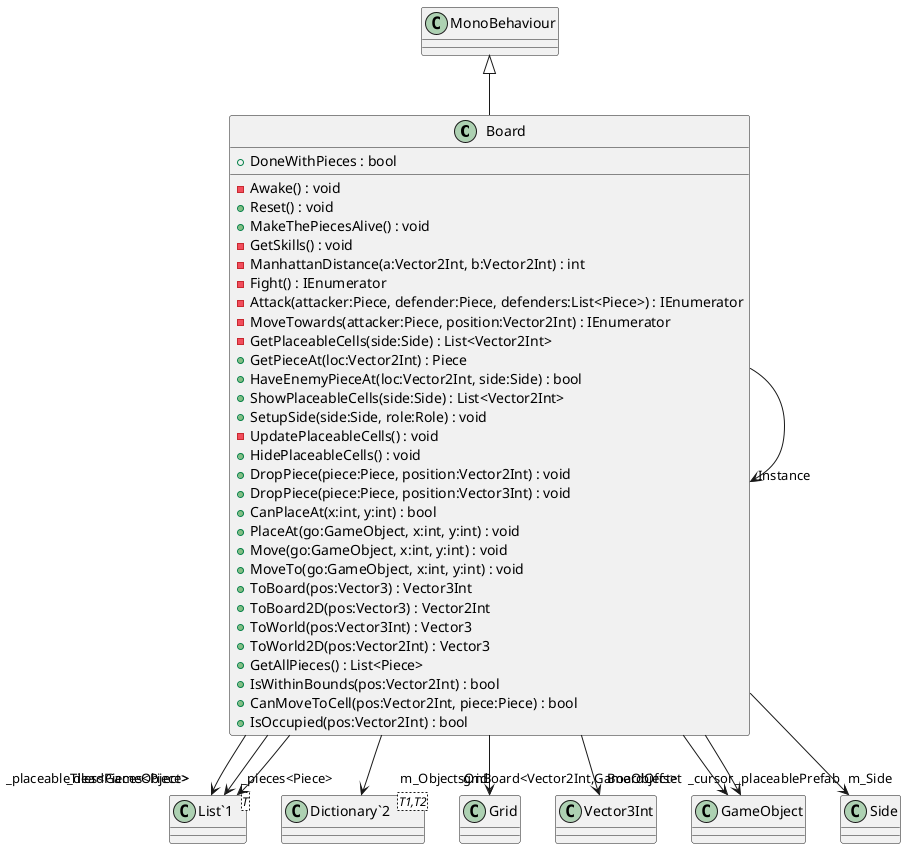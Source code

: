 @startuml
class Board {
    + DoneWithPieces : bool
    - Awake() : void
    + Reset() : void
    + MakeThePiecesAlive() : void
    - GetSkills() : void
    - ManhattanDistance(a:Vector2Int, b:Vector2Int) : int
    - Fight() : IEnumerator
    - Attack(attacker:Piece, defender:Piece, defenders:List<Piece>) : IEnumerator
    - MoveTowards(attacker:Piece, position:Vector2Int) : IEnumerator
    - GetPlaceableCells(side:Side) : List<Vector2Int>
    + GetPieceAt(loc:Vector2Int) : Piece
    + HaveEnemyPieceAt(loc:Vector2Int, side:Side) : bool
    + ShowPlaceableCells(side:Side) : List<Vector2Int>
    + SetupSide(side:Side, role:Role) : void
    - UpdatePlaceableCells() : void
    + HidePlaceableCells() : void
    + DropPiece(piece:Piece, position:Vector2Int) : void
    + DropPiece(piece:Piece, position:Vector3Int) : void
    + CanPlaceAt(x:int, y:int) : bool
    + PlaceAt(go:GameObject, x:int, y:int) : void
    + Move(go:GameObject, x:int, y:int) : void
    + MoveTo(go:GameObject, x:int, y:int) : void
    + ToBoard(pos:Vector3) : Vector3Int
    + ToBoard2D(pos:Vector3) : Vector2Int
    + ToWorld(pos:Vector3Int) : Vector3
    + ToWorld2D(pos:Vector2Int) : Vector3
    + GetAllPieces() : List<Piece>
    + IsWithinBounds(pos:Vector2Int) : bool
    + CanMoveToCell(pos:Vector2Int, piece:Piece) : bool
    + IsOccupied(pos:Vector2Int) : bool
}
class "List`1"<T> {
}
class "Dictionary`2"<T1,T2> {
}
MonoBehaviour <|-- Board
Board --> "grid" Grid
Board --> "BoardOffset" Vector3Int
Board --> "_placeablePrefab" GameObject
Board --> "_cursor" GameObject
Board --> "_placeableTiles<GameObject>" "List`1"
Board --> "_pieces<Piece>" "List`1"
Board --> "_deadPieces<Piece>" "List`1"
Board --> "m_ObjectsOnBoard<Vector2Int,GameObject>" "Dictionary`2"
Board --> "m_Side" Side
Board --> "Instance" Board
@enduml
